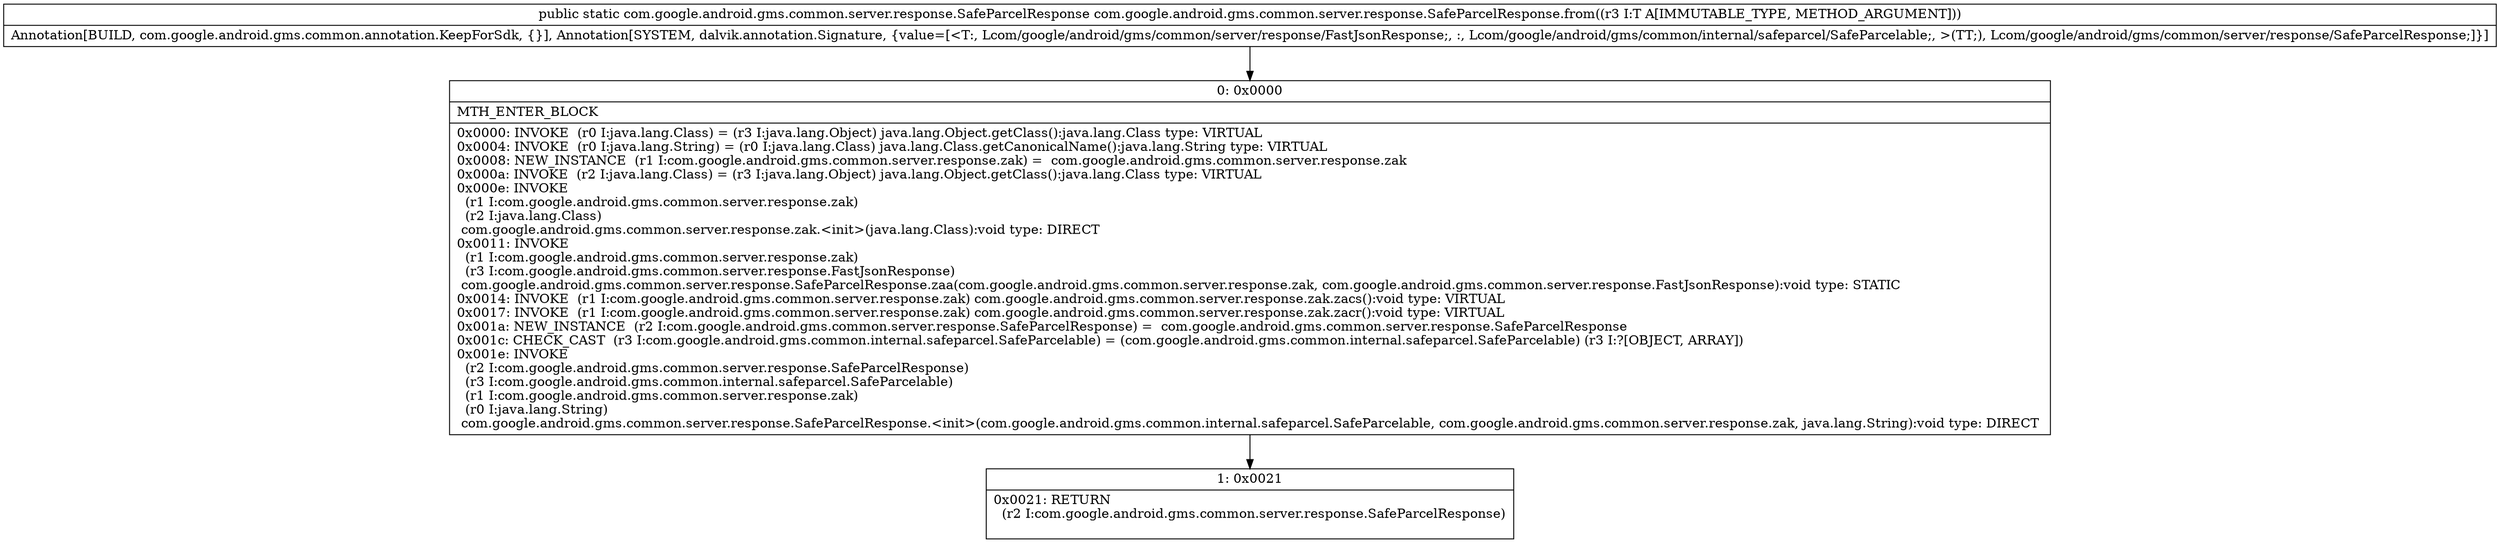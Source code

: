 digraph "CFG forcom.google.android.gms.common.server.response.SafeParcelResponse.from(Lcom\/google\/android\/gms\/common\/server\/response\/FastJsonResponse;)Lcom\/google\/android\/gms\/common\/server\/response\/SafeParcelResponse;" {
Node_0 [shape=record,label="{0\:\ 0x0000|MTH_ENTER_BLOCK\l|0x0000: INVOKE  (r0 I:java.lang.Class) = (r3 I:java.lang.Object) java.lang.Object.getClass():java.lang.Class type: VIRTUAL \l0x0004: INVOKE  (r0 I:java.lang.String) = (r0 I:java.lang.Class) java.lang.Class.getCanonicalName():java.lang.String type: VIRTUAL \l0x0008: NEW_INSTANCE  (r1 I:com.google.android.gms.common.server.response.zak) =  com.google.android.gms.common.server.response.zak \l0x000a: INVOKE  (r2 I:java.lang.Class) = (r3 I:java.lang.Object) java.lang.Object.getClass():java.lang.Class type: VIRTUAL \l0x000e: INVOKE  \l  (r1 I:com.google.android.gms.common.server.response.zak)\l  (r2 I:java.lang.Class)\l com.google.android.gms.common.server.response.zak.\<init\>(java.lang.Class):void type: DIRECT \l0x0011: INVOKE  \l  (r1 I:com.google.android.gms.common.server.response.zak)\l  (r3 I:com.google.android.gms.common.server.response.FastJsonResponse)\l com.google.android.gms.common.server.response.SafeParcelResponse.zaa(com.google.android.gms.common.server.response.zak, com.google.android.gms.common.server.response.FastJsonResponse):void type: STATIC \l0x0014: INVOKE  (r1 I:com.google.android.gms.common.server.response.zak) com.google.android.gms.common.server.response.zak.zacs():void type: VIRTUAL \l0x0017: INVOKE  (r1 I:com.google.android.gms.common.server.response.zak) com.google.android.gms.common.server.response.zak.zacr():void type: VIRTUAL \l0x001a: NEW_INSTANCE  (r2 I:com.google.android.gms.common.server.response.SafeParcelResponse) =  com.google.android.gms.common.server.response.SafeParcelResponse \l0x001c: CHECK_CAST  (r3 I:com.google.android.gms.common.internal.safeparcel.SafeParcelable) = (com.google.android.gms.common.internal.safeparcel.SafeParcelable) (r3 I:?[OBJECT, ARRAY]) \l0x001e: INVOKE  \l  (r2 I:com.google.android.gms.common.server.response.SafeParcelResponse)\l  (r3 I:com.google.android.gms.common.internal.safeparcel.SafeParcelable)\l  (r1 I:com.google.android.gms.common.server.response.zak)\l  (r0 I:java.lang.String)\l com.google.android.gms.common.server.response.SafeParcelResponse.\<init\>(com.google.android.gms.common.internal.safeparcel.SafeParcelable, com.google.android.gms.common.server.response.zak, java.lang.String):void type: DIRECT \l}"];
Node_1 [shape=record,label="{1\:\ 0x0021|0x0021: RETURN  \l  (r2 I:com.google.android.gms.common.server.response.SafeParcelResponse)\l \l}"];
MethodNode[shape=record,label="{public static com.google.android.gms.common.server.response.SafeParcelResponse com.google.android.gms.common.server.response.SafeParcelResponse.from((r3 I:T A[IMMUTABLE_TYPE, METHOD_ARGUMENT]))  | Annotation[BUILD, com.google.android.gms.common.annotation.KeepForSdk, \{\}], Annotation[SYSTEM, dalvik.annotation.Signature, \{value=[\<T:, Lcom\/google\/android\/gms\/common\/server\/response\/FastJsonResponse;, :, Lcom\/google\/android\/gms\/common\/internal\/safeparcel\/SafeParcelable;, \>(TT;), Lcom\/google\/android\/gms\/common\/server\/response\/SafeParcelResponse;]\}]\l}"];
MethodNode -> Node_0;
Node_0 -> Node_1;
}

